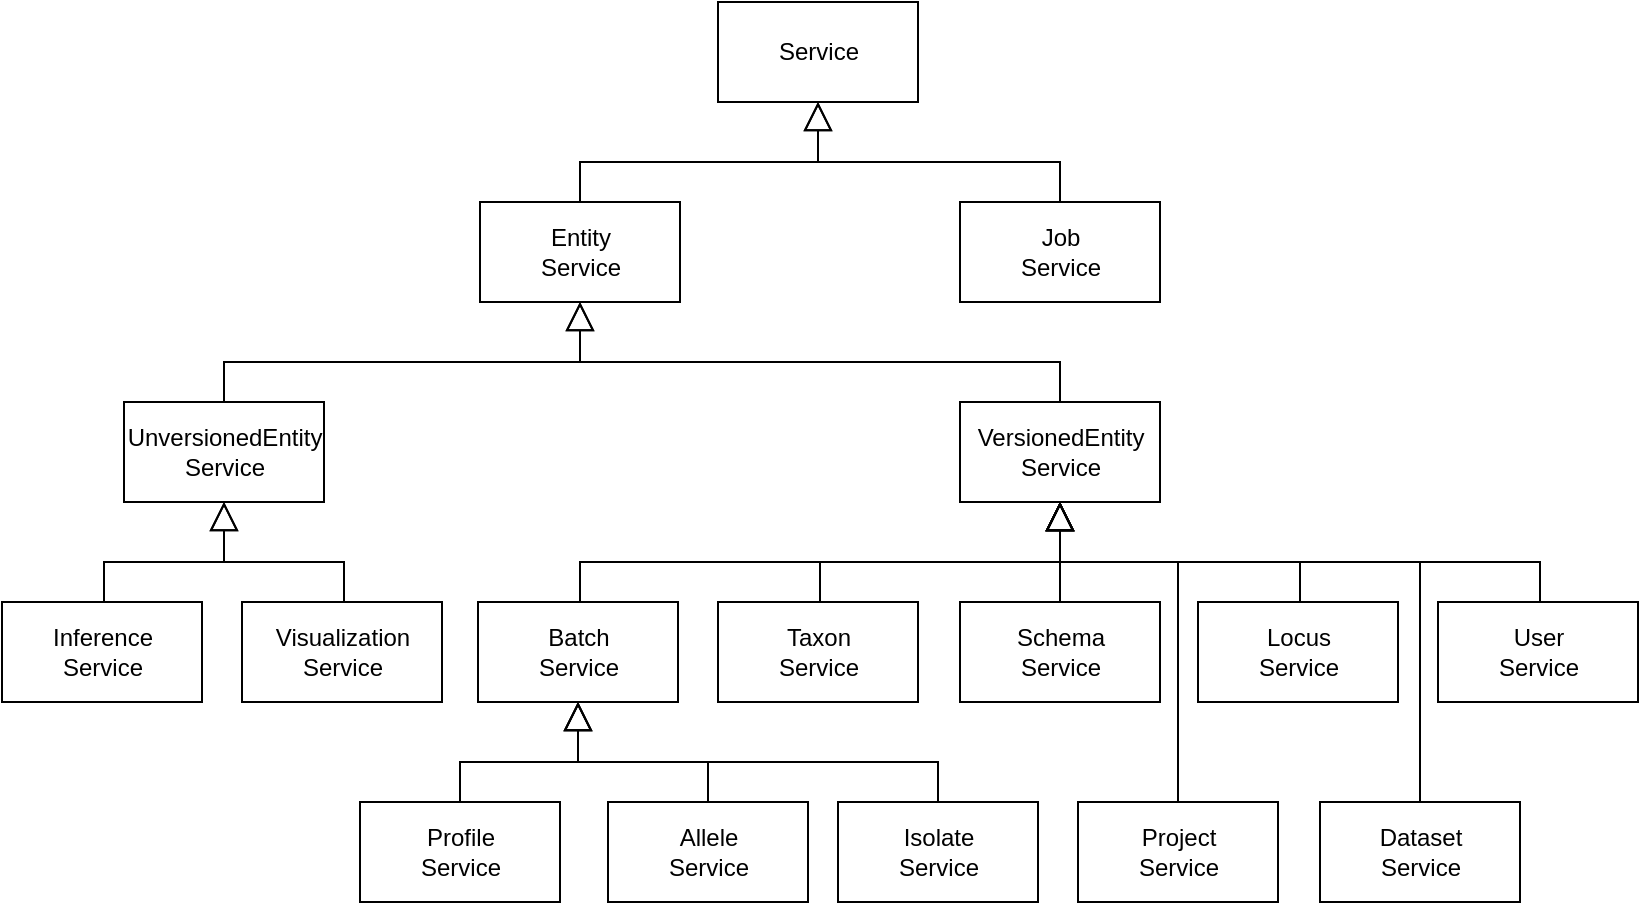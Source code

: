 <mxfile version="13.6.9" type="device"><diagram id="eJusH68WMPq2B4BQXrp7" name="Page-1"><mxGraphModel dx="1038" dy="515" grid="1" gridSize="10" guides="1" tooltips="1" connect="1" arrows="1" fold="1" page="1" pageScale="1" pageWidth="850" pageHeight="1100" math="0" shadow="0"><root><mxCell id="0"/><mxCell id="1" parent="0"/><mxCell id="vqe37L5SDfw3mZi8zR3j-1" value="Service" style="html=1;" vertex="1" parent="1"><mxGeometry x="379" y="140" width="100" height="50" as="geometry"/></mxCell><mxCell id="vqe37L5SDfw3mZi8zR3j-2" style="edgeStyle=orthogonalEdgeStyle;rounded=0;orthogonalLoop=1;jettySize=auto;html=1;exitX=0.5;exitY=0;exitDx=0;exitDy=0;entryX=0.5;entryY=1;entryDx=0;entryDy=0;endArrow=block;endFill=0;endSize=12;" edge="1" parent="1" source="vqe37L5SDfw3mZi8zR3j-3" target="vqe37L5SDfw3mZi8zR3j-1"><mxGeometry relative="1" as="geometry"/></mxCell><mxCell id="vqe37L5SDfw3mZi8zR3j-3" value="Entity&lt;br&gt;Service" style="html=1;" vertex="1" parent="1"><mxGeometry x="260" y="240" width="100" height="50" as="geometry"/></mxCell><mxCell id="vqe37L5SDfw3mZi8zR3j-4" style="edgeStyle=orthogonalEdgeStyle;rounded=0;orthogonalLoop=1;jettySize=auto;html=1;exitX=0.5;exitY=0;exitDx=0;exitDy=0;entryX=0.5;entryY=1;entryDx=0;entryDy=0;endArrow=block;endFill=0;endSize=12;" edge="1" parent="1" source="vqe37L5SDfw3mZi8zR3j-5" target="vqe37L5SDfw3mZi8zR3j-3"><mxGeometry relative="1" as="geometry"><Array as="points"><mxPoint x="132" y="320"/><mxPoint x="310" y="320"/></Array></mxGeometry></mxCell><mxCell id="vqe37L5SDfw3mZi8zR3j-5" value="UnversionedEntity&lt;br&gt;Service" style="html=1;" vertex="1" parent="1"><mxGeometry x="82" y="340" width="100" height="50" as="geometry"/></mxCell><mxCell id="vqe37L5SDfw3mZi8zR3j-6" style="edgeStyle=orthogonalEdgeStyle;rounded=0;orthogonalLoop=1;jettySize=auto;html=1;exitX=0.5;exitY=0;exitDx=0;exitDy=0;entryX=0.5;entryY=1;entryDx=0;entryDy=0;endArrow=block;endFill=0;endSize=12;" edge="1" parent="1" source="vqe37L5SDfw3mZi8zR3j-7" target="vqe37L5SDfw3mZi8zR3j-3"><mxGeometry relative="1" as="geometry"><Array as="points"><mxPoint x="532" y="320"/><mxPoint x="350" y="320"/></Array></mxGeometry></mxCell><mxCell id="vqe37L5SDfw3mZi8zR3j-7" value="VersionedEntity&lt;br&gt;Service" style="html=1;" vertex="1" parent="1"><mxGeometry x="500" y="340" width="100" height="50" as="geometry"/></mxCell><mxCell id="vqe37L5SDfw3mZi8zR3j-8" style="edgeStyle=orthogonalEdgeStyle;rounded=0;orthogonalLoop=1;jettySize=auto;html=1;exitX=0.5;exitY=0;exitDx=0;exitDy=0;entryX=0.5;entryY=1;entryDx=0;entryDy=0;endArrow=block;endFill=0;endSize=12;" edge="1" parent="1" source="vqe37L5SDfw3mZi8zR3j-9" target="vqe37L5SDfw3mZi8zR3j-1"><mxGeometry relative="1" as="geometry"/></mxCell><mxCell id="vqe37L5SDfw3mZi8zR3j-9" value="Job&lt;br&gt;Service" style="html=1;" vertex="1" parent="1"><mxGeometry x="500" y="240" width="100" height="50" as="geometry"/></mxCell><mxCell id="vqe37L5SDfw3mZi8zR3j-10" style="edgeStyle=orthogonalEdgeStyle;rounded=0;orthogonalLoop=1;jettySize=auto;html=1;exitX=0.5;exitY=0;exitDx=0;exitDy=0;entryX=0.5;entryY=1;entryDx=0;entryDy=0;endArrow=block;endFill=0;endSize=12;" edge="1" parent="1" source="vqe37L5SDfw3mZi8zR3j-11" target="vqe37L5SDfw3mZi8zR3j-5"><mxGeometry relative="1" as="geometry"><Array as="points"><mxPoint x="192" y="440"/><mxPoint x="192" y="420"/><mxPoint x="132" y="420"/></Array></mxGeometry></mxCell><mxCell id="vqe37L5SDfw3mZi8zR3j-11" value="Visualization&lt;br&gt;Service" style="html=1;" vertex="1" parent="1"><mxGeometry x="141" y="440" width="100" height="50" as="geometry"/></mxCell><mxCell id="vqe37L5SDfw3mZi8zR3j-12" style="edgeStyle=orthogonalEdgeStyle;rounded=0;orthogonalLoop=1;jettySize=auto;html=1;exitX=0.5;exitY=0;exitDx=0;exitDy=0;entryX=0.5;entryY=1;entryDx=0;entryDy=0;endArrow=block;endFill=0;endSize=12;" edge="1" parent="1" source="vqe37L5SDfw3mZi8zR3j-13" target="vqe37L5SDfw3mZi8zR3j-5"><mxGeometry relative="1" as="geometry"><Array as="points"><mxPoint x="72" y="440"/><mxPoint x="72" y="420"/><mxPoint x="132" y="420"/></Array></mxGeometry></mxCell><mxCell id="vqe37L5SDfw3mZi8zR3j-13" value="Inference&lt;br&gt;Service" style="html=1;" vertex="1" parent="1"><mxGeometry x="21" y="440" width="100" height="50" as="geometry"/></mxCell><mxCell id="vqe37L5SDfw3mZi8zR3j-14" style="edgeStyle=orthogonalEdgeStyle;rounded=0;orthogonalLoop=1;jettySize=auto;html=1;exitX=0.5;exitY=0;exitDx=0;exitDy=0;startArrow=none;startFill=0;endArrow=block;endFill=0;endSize=12;entryX=0.5;entryY=1;entryDx=0;entryDy=0;" edge="1" parent="1" source="vqe37L5SDfw3mZi8zR3j-15" target="vqe37L5SDfw3mZi8zR3j-7"><mxGeometry relative="1" as="geometry"><mxPoint x="550" y="410" as="targetPoint"/></mxGeometry></mxCell><mxCell id="vqe37L5SDfw3mZi8zR3j-15" value="Schema&lt;br&gt;Service" style="html=1;" vertex="1" parent="1"><mxGeometry x="500" y="440" width="100" height="50" as="geometry"/></mxCell><mxCell id="vqe37L5SDfw3mZi8zR3j-16" style="edgeStyle=orthogonalEdgeStyle;rounded=0;orthogonalLoop=1;jettySize=auto;html=1;exitX=0.5;exitY=0;exitDx=0;exitDy=0;entryX=0.5;entryY=1;entryDx=0;entryDy=0;startArrow=none;startFill=0;endArrow=block;endFill=0;endSize=12;" edge="1" parent="1" source="vqe37L5SDfw3mZi8zR3j-17" target="vqe37L5SDfw3mZi8zR3j-33"><mxGeometry relative="1" as="geometry"><Array as="points"><mxPoint x="250" y="520"/><mxPoint x="309" y="520"/></Array></mxGeometry></mxCell><mxCell id="vqe37L5SDfw3mZi8zR3j-17" value="Profile&lt;br&gt;Service" style="html=1;" vertex="1" parent="1"><mxGeometry x="200" y="540" width="100" height="50" as="geometry"/></mxCell><mxCell id="vqe37L5SDfw3mZi8zR3j-18" style="edgeStyle=orthogonalEdgeStyle;rounded=0;orthogonalLoop=1;jettySize=auto;html=1;exitX=0.5;exitY=0;exitDx=0;exitDy=0;entryX=0.5;entryY=1;entryDx=0;entryDy=0;startArrow=none;startFill=0;endArrow=block;endFill=0;endSize=12;" edge="1" parent="1" source="vqe37L5SDfw3mZi8zR3j-19" target="vqe37L5SDfw3mZi8zR3j-7"><mxGeometry relative="1" as="geometry"><Array as="points"><mxPoint x="730" y="540"/><mxPoint x="730" y="420"/><mxPoint x="550" y="420"/></Array></mxGeometry></mxCell><mxCell id="vqe37L5SDfw3mZi8zR3j-19" value="Dataset&lt;br&gt;Service" style="html=1;" vertex="1" parent="1"><mxGeometry x="680" y="540" width="100" height="50" as="geometry"/></mxCell><mxCell id="vqe37L5SDfw3mZi8zR3j-20" style="edgeStyle=orthogonalEdgeStyle;rounded=0;orthogonalLoop=1;jettySize=auto;html=1;exitX=0.5;exitY=0;exitDx=0;exitDy=0;entryX=0.5;entryY=1;entryDx=0;entryDy=0;startArrow=none;startFill=0;endArrow=block;endFill=0;endSize=12;" edge="1" parent="1" source="vqe37L5SDfw3mZi8zR3j-21" target="vqe37L5SDfw3mZi8zR3j-33"><mxGeometry relative="1" as="geometry"/></mxCell><mxCell id="vqe37L5SDfw3mZi8zR3j-21" value="Isolate&lt;br&gt;Service" style="html=1;" vertex="1" parent="1"><mxGeometry x="439" y="540" width="100" height="50" as="geometry"/></mxCell><mxCell id="vqe37L5SDfw3mZi8zR3j-22" style="edgeStyle=orthogonalEdgeStyle;rounded=0;orthogonalLoop=1;jettySize=auto;html=1;exitX=0.5;exitY=0;exitDx=0;exitDy=0;entryX=0.5;entryY=1;entryDx=0;entryDy=0;startArrow=none;startFill=0;endArrow=block;endFill=0;endSize=12;" edge="1" parent="1" source="vqe37L5SDfw3mZi8zR3j-23" target="vqe37L5SDfw3mZi8zR3j-7"><mxGeometry relative="1" as="geometry"><Array as="points"><mxPoint x="790" y="440"/><mxPoint x="790" y="420"/><mxPoint x="550" y="420"/></Array></mxGeometry></mxCell><mxCell id="vqe37L5SDfw3mZi8zR3j-23" value="User&lt;br&gt;Service" style="html=1;" vertex="1" parent="1"><mxGeometry x="739" y="440" width="100" height="50" as="geometry"/></mxCell><mxCell id="vqe37L5SDfw3mZi8zR3j-24" style="edgeStyle=orthogonalEdgeStyle;rounded=0;orthogonalLoop=1;jettySize=auto;html=1;entryX=0.5;entryY=1;entryDx=0;entryDy=0;startArrow=none;startFill=0;endArrow=block;endFill=0;endSize=12;" edge="1" parent="1" source="vqe37L5SDfw3mZi8zR3j-25" target="vqe37L5SDfw3mZi8zR3j-7"><mxGeometry relative="1" as="geometry"><Array as="points"><mxPoint x="609" y="420"/><mxPoint x="550" y="420"/></Array></mxGeometry></mxCell><mxCell id="vqe37L5SDfw3mZi8zR3j-25" value="Project&lt;br&gt;Service" style="html=1;" vertex="1" parent="1"><mxGeometry x="559" y="540" width="100" height="50" as="geometry"/></mxCell><mxCell id="vqe37L5SDfw3mZi8zR3j-26" style="edgeStyle=orthogonalEdgeStyle;rounded=0;orthogonalLoop=1;jettySize=auto;html=1;exitX=0.5;exitY=0;exitDx=0;exitDy=0;entryX=0.5;entryY=1;entryDx=0;entryDy=0;startArrow=none;startFill=0;endArrow=block;endFill=0;endSize=12;" edge="1" parent="1" source="vqe37L5SDfw3mZi8zR3j-27" target="vqe37L5SDfw3mZi8zR3j-7"><mxGeometry relative="1" as="geometry"><Array as="points"><mxPoint x="430" y="440"/><mxPoint x="430" y="420"/><mxPoint x="550" y="420"/></Array></mxGeometry></mxCell><mxCell id="vqe37L5SDfw3mZi8zR3j-27" value="Taxon&lt;br&gt;Service" style="html=1;" vertex="1" parent="1"><mxGeometry x="379" y="440" width="100" height="50" as="geometry"/></mxCell><mxCell id="vqe37L5SDfw3mZi8zR3j-28" style="edgeStyle=orthogonalEdgeStyle;rounded=0;orthogonalLoop=1;jettySize=auto;html=1;exitX=0.5;exitY=0;exitDx=0;exitDy=0;entryX=0.5;entryY=1;entryDx=0;entryDy=0;startArrow=none;startFill=0;endArrow=block;endFill=0;endSize=12;" edge="1" parent="1" source="vqe37L5SDfw3mZi8zR3j-29" target="vqe37L5SDfw3mZi8zR3j-7"><mxGeometry relative="1" as="geometry"><Array as="points"><mxPoint x="670" y="440"/><mxPoint x="670" y="420"/><mxPoint x="550" y="420"/></Array></mxGeometry></mxCell><mxCell id="vqe37L5SDfw3mZi8zR3j-29" value="Locus&lt;br&gt;Service" style="html=1;" vertex="1" parent="1"><mxGeometry x="619" y="440" width="100" height="50" as="geometry"/></mxCell><mxCell id="vqe37L5SDfw3mZi8zR3j-30" style="edgeStyle=orthogonalEdgeStyle;rounded=0;orthogonalLoop=1;jettySize=auto;html=1;exitX=0.5;exitY=0;exitDx=0;exitDy=0;entryX=0.5;entryY=1;entryDx=0;entryDy=0;startArrow=none;startFill=0;endArrow=block;endFill=0;endSize=12;" edge="1" parent="1" source="vqe37L5SDfw3mZi8zR3j-31" target="vqe37L5SDfw3mZi8zR3j-33"><mxGeometry relative="1" as="geometry"/></mxCell><mxCell id="vqe37L5SDfw3mZi8zR3j-31" value="Allele&lt;br&gt;Service" style="html=1;" vertex="1" parent="1"><mxGeometry x="324" y="540" width="100" height="50" as="geometry"/></mxCell><mxCell id="vqe37L5SDfw3mZi8zR3j-32" style="edgeStyle=orthogonalEdgeStyle;rounded=0;orthogonalLoop=1;jettySize=auto;html=1;exitX=0.5;exitY=0;exitDx=0;exitDy=0;startArrow=none;startFill=0;endArrow=block;endFill=0;endSize=12;" edge="1" parent="1" source="vqe37L5SDfw3mZi8zR3j-33" target="vqe37L5SDfw3mZi8zR3j-7"><mxGeometry relative="1" as="geometry"><Array as="points"><mxPoint x="310" y="440"/><mxPoint x="310" y="420"/><mxPoint x="550" y="420"/></Array></mxGeometry></mxCell><mxCell id="vqe37L5SDfw3mZi8zR3j-33" value="Batch&lt;br&gt;Service" style="html=1;" vertex="1" parent="1"><mxGeometry x="259" y="440" width="100" height="50" as="geometry"/></mxCell></root></mxGraphModel></diagram></mxfile>